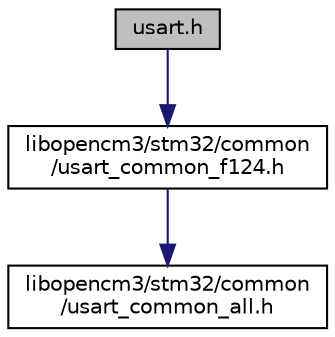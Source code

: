 digraph "usart.h"
{
  edge [fontname="Helvetica",fontsize="10",labelfontname="Helvetica",labelfontsize="10"];
  node [fontname="Helvetica",fontsize="10",shape=record];
  Node1 [label="usart.h",height=0.2,width=0.4,color="black", fillcolor="grey75", style="filled", fontcolor="black"];
  Node1 -> Node2 [color="midnightblue",fontsize="10",style="solid",fontname="Helvetica"];
  Node2 [label="libopencm3/stm32/common\l/usart_common_f124.h",height=0.2,width=0.4,color="black", fillcolor="white", style="filled",URL="$usart__common__f124_8h.html"];
  Node2 -> Node3 [color="midnightblue",fontsize="10",style="solid",fontname="Helvetica"];
  Node3 [label="libopencm3/stm32/common\l/usart_common_all.h",height=0.2,width=0.4,color="black", fillcolor="white", style="filled",URL="$usart__common__all_8h.html"];
}
